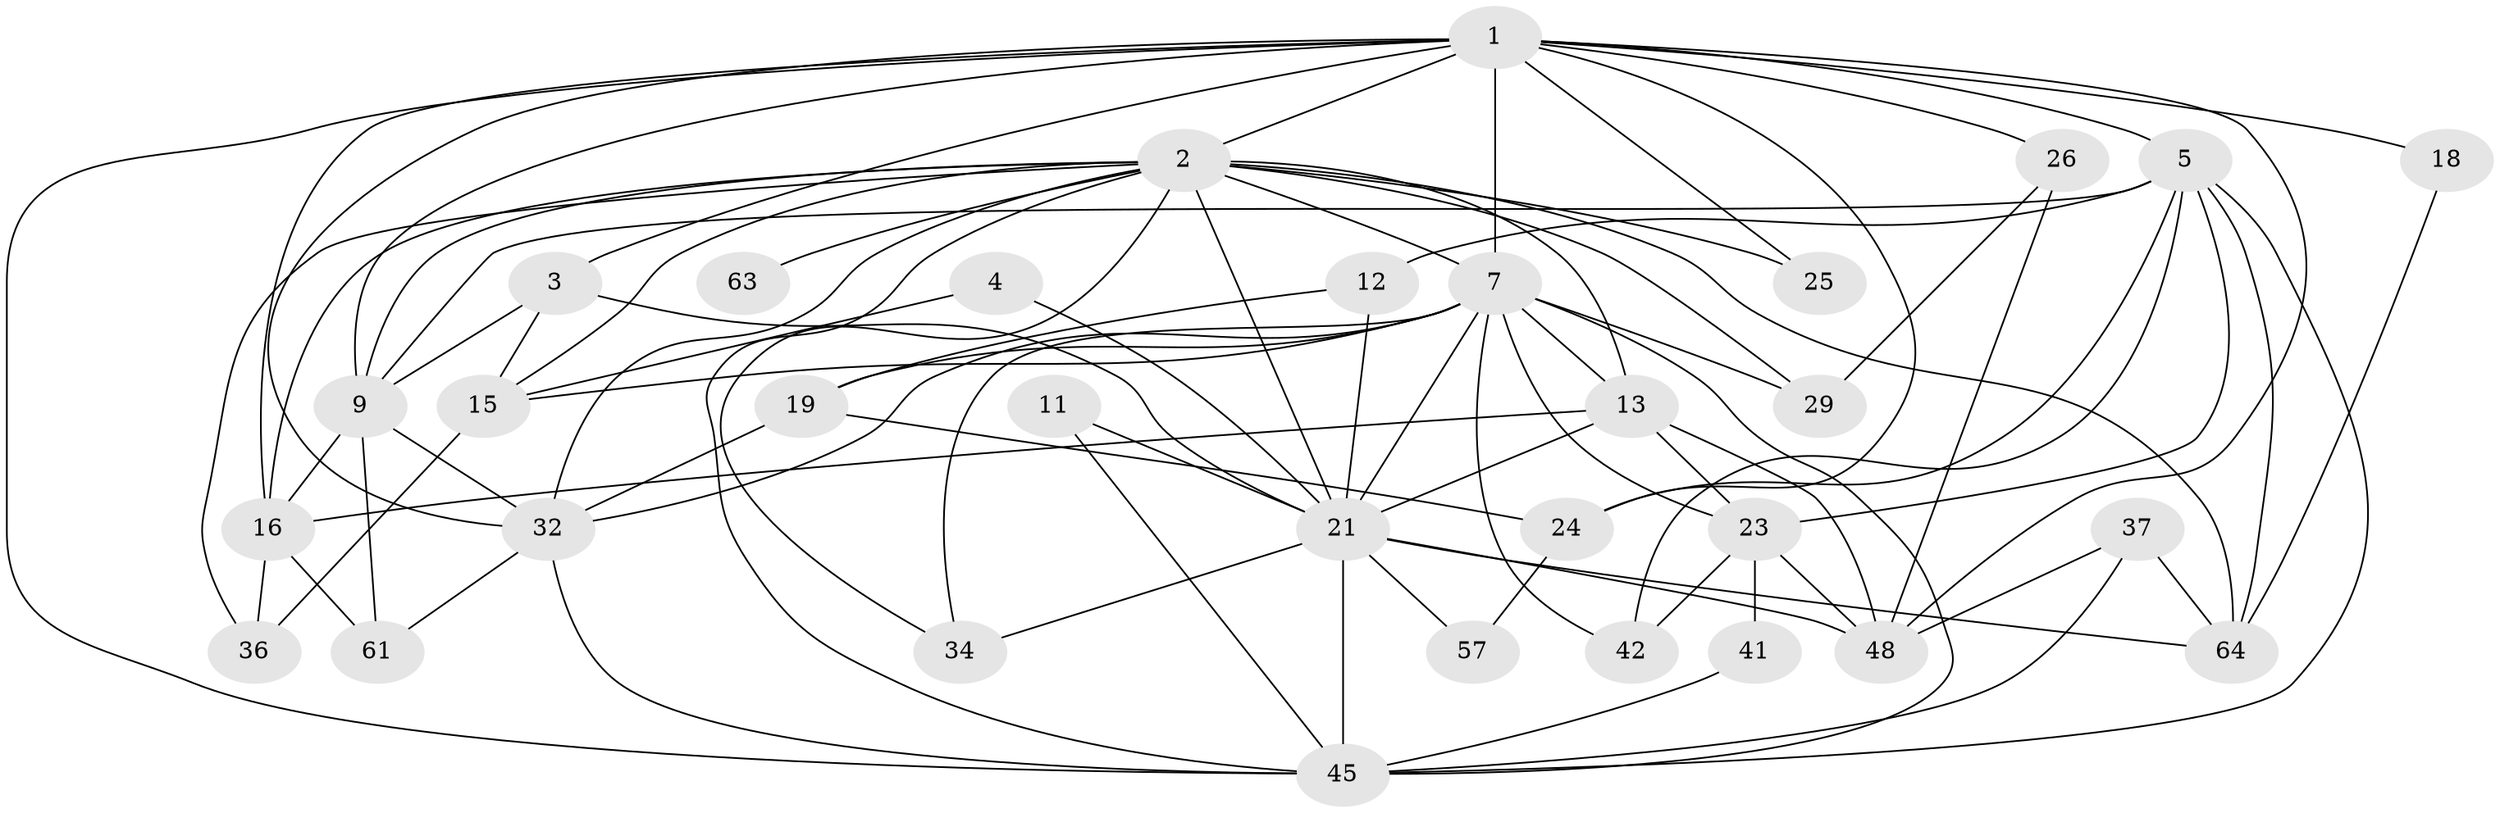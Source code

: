 // original degree distribution, {2: 0.2153846153846154, 5: 0.15384615384615385, 4: 0.26153846153846155, 6: 0.15384615384615385, 7: 0.046153846153846156, 3: 0.16923076923076924}
// Generated by graph-tools (version 1.1) at 2025/19/03/04/25 18:19:00]
// undirected, 32 vertices, 83 edges
graph export_dot {
graph [start="1"]
  node [color=gray90,style=filled];
  1 [super="+14"];
  2 [super="+6+53"];
  3;
  4;
  5 [super="+52+58"];
  7 [super="+22+54+8"];
  9 [super="+46"];
  11;
  12;
  13 [super="+51"];
  15 [super="+44"];
  16 [super="+50"];
  18;
  19 [super="+20"];
  21 [super="+27+28"];
  23 [super="+38"];
  24 [super="+35"];
  25;
  26 [super="+30+33"];
  29;
  32 [super="+55"];
  34 [super="+43"];
  36;
  37;
  41;
  42;
  45 [super="+62"];
  48;
  57;
  61;
  63;
  64;
  1 -- 45 [weight=2];
  1 -- 32;
  1 -- 2;
  1 -- 3;
  1 -- 7 [weight=3];
  1 -- 9;
  1 -- 48;
  1 -- 16;
  1 -- 18;
  1 -- 24 [weight=2];
  1 -- 25;
  1 -- 26 [weight=2];
  1 -- 5;
  2 -- 36;
  2 -- 32;
  2 -- 34;
  2 -- 13;
  2 -- 25;
  2 -- 29;
  2 -- 63 [weight=2];
  2 -- 7 [weight=2];
  2 -- 64;
  2 -- 9;
  2 -- 45;
  2 -- 15;
  2 -- 16;
  2 -- 21 [weight=2];
  3 -- 9;
  3 -- 15;
  3 -- 21;
  4 -- 21;
  4 -- 15;
  5 -- 64;
  5 -- 23;
  5 -- 24;
  5 -- 9;
  5 -- 12;
  5 -- 42;
  5 -- 45;
  7 -- 29 [weight=2];
  7 -- 32;
  7 -- 34;
  7 -- 23;
  7 -- 13;
  7 -- 45;
  7 -- 21 [weight=3];
  7 -- 42;
  7 -- 15;
  7 -- 19;
  9 -- 61;
  9 -- 32;
  9 -- 16;
  11 -- 45;
  11 -- 21;
  12 -- 19;
  12 -- 21;
  13 -- 16;
  13 -- 48;
  13 -- 23;
  13 -- 21;
  15 -- 36;
  16 -- 36;
  16 -- 61;
  18 -- 64;
  19 -- 32;
  19 -- 24;
  21 -- 45 [weight=2];
  21 -- 57;
  21 -- 34;
  21 -- 64;
  21 -- 48;
  23 -- 41;
  23 -- 48;
  23 -- 42;
  24 -- 57;
  26 -- 48;
  26 -- 29;
  32 -- 61;
  32 -- 45;
  37 -- 48;
  37 -- 64;
  37 -- 45;
  41 -- 45;
}
